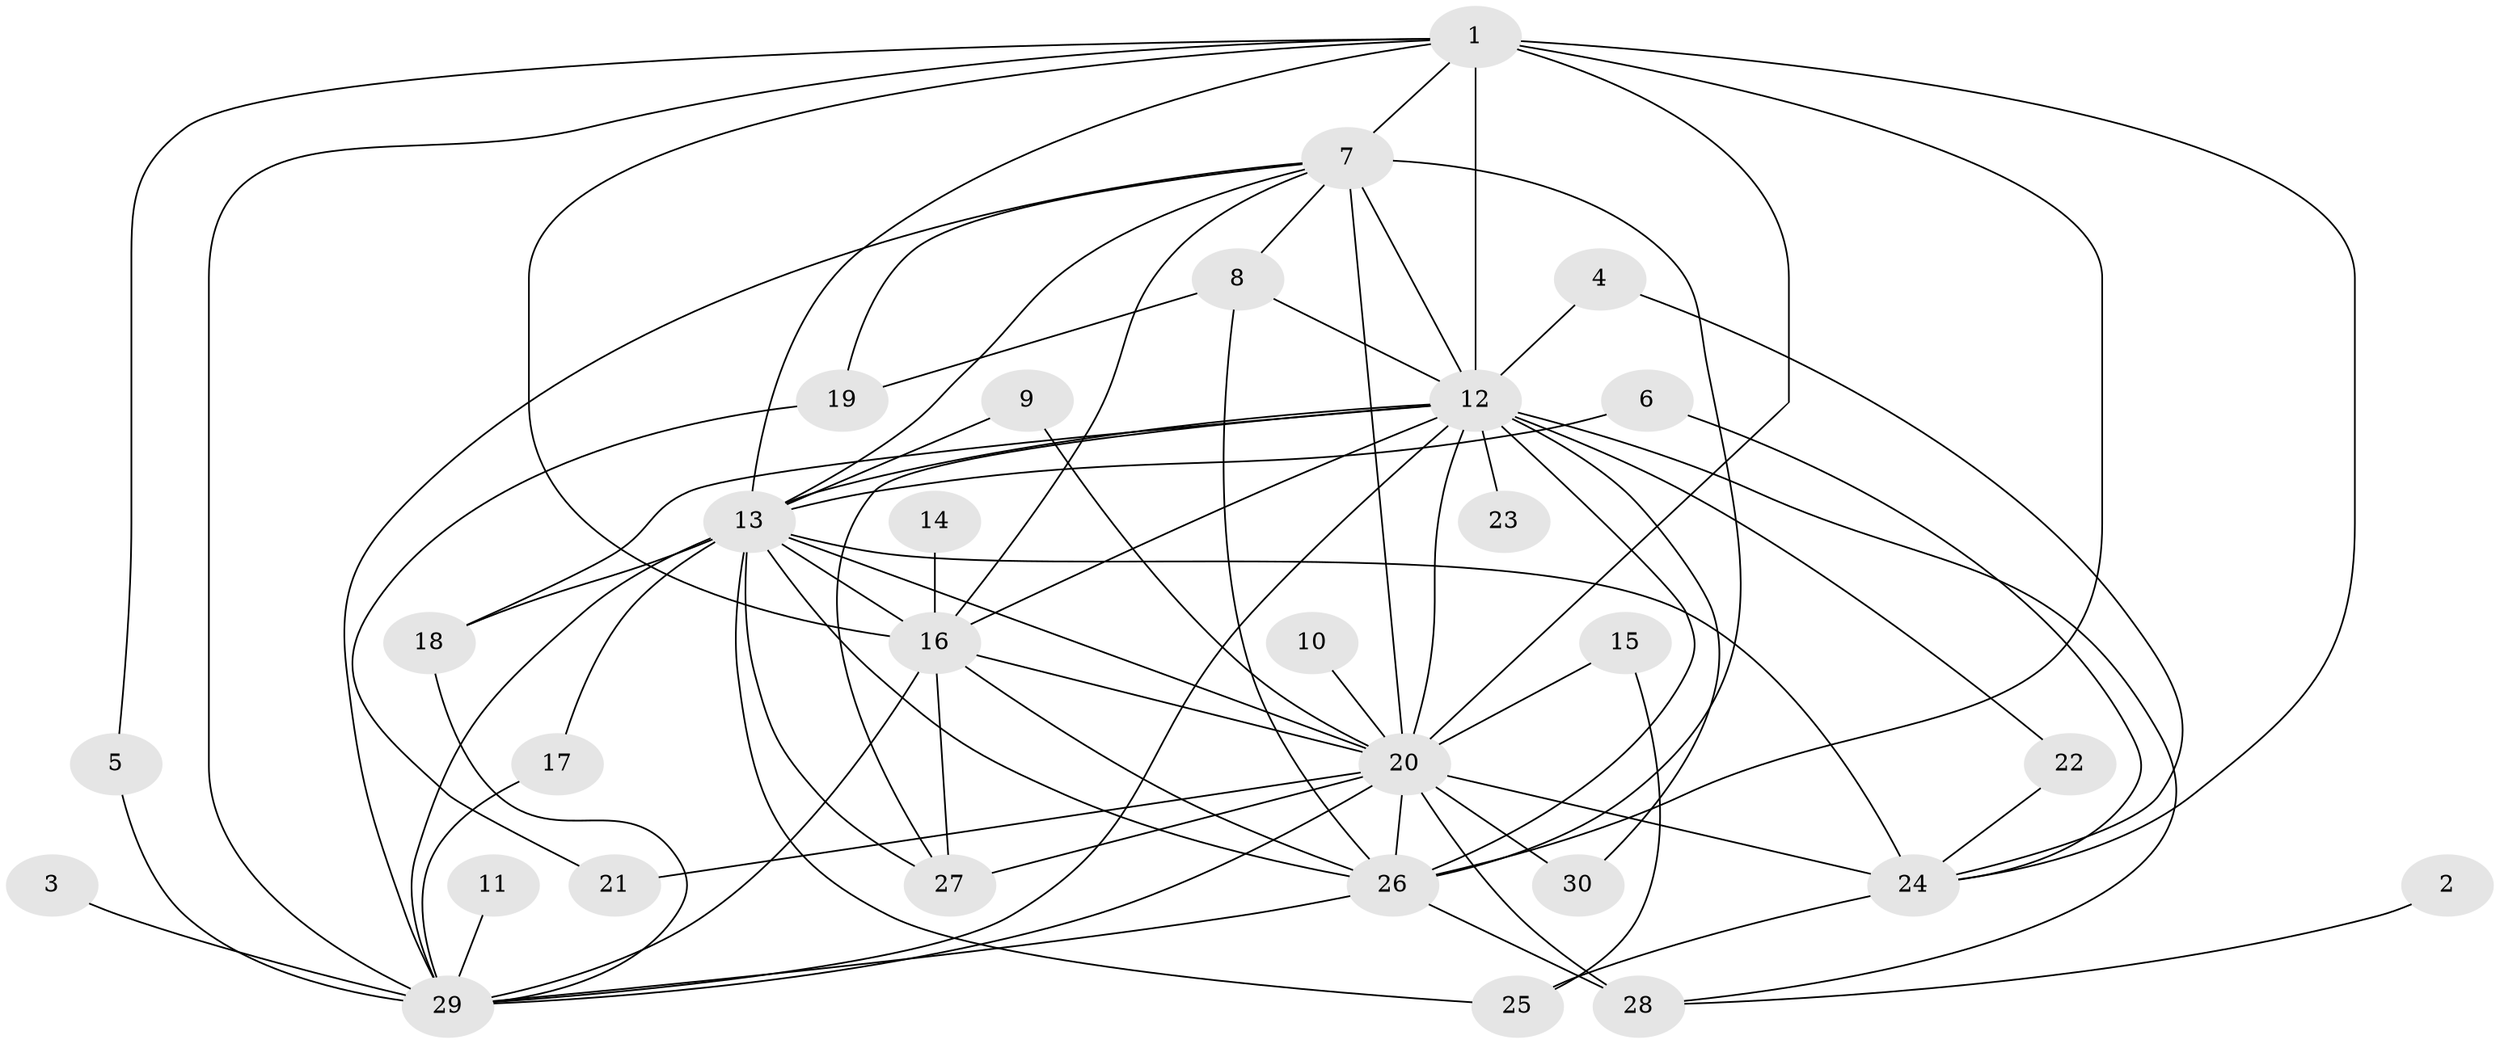 // original degree distribution, {12: 0.016666666666666666, 13: 0.05, 14: 0.016666666666666666, 18: 0.03333333333333333, 17: 0.016666666666666666, 22: 0.016666666666666666, 25: 0.016666666666666666, 6: 0.016666666666666666, 3: 0.15, 2: 0.6, 4: 0.05, 8: 0.016666666666666666}
// Generated by graph-tools (version 1.1) at 2025/01/03/09/25 03:01:19]
// undirected, 30 vertices, 72 edges
graph export_dot {
graph [start="1"]
  node [color=gray90,style=filled];
  1;
  2;
  3;
  4;
  5;
  6;
  7;
  8;
  9;
  10;
  11;
  12;
  13;
  14;
  15;
  16;
  17;
  18;
  19;
  20;
  21;
  22;
  23;
  24;
  25;
  26;
  27;
  28;
  29;
  30;
  1 -- 5 [weight=1.0];
  1 -- 7 [weight=2.0];
  1 -- 12 [weight=5.0];
  1 -- 13 [weight=3.0];
  1 -- 16 [weight=2.0];
  1 -- 20 [weight=5.0];
  1 -- 24 [weight=1.0];
  1 -- 26 [weight=2.0];
  1 -- 29 [weight=3.0];
  2 -- 28 [weight=1.0];
  3 -- 29 [weight=1.0];
  4 -- 12 [weight=1.0];
  4 -- 24 [weight=1.0];
  5 -- 29 [weight=1.0];
  6 -- 13 [weight=1.0];
  6 -- 24 [weight=1.0];
  7 -- 8 [weight=1.0];
  7 -- 12 [weight=1.0];
  7 -- 13 [weight=1.0];
  7 -- 16 [weight=1.0];
  7 -- 19 [weight=1.0];
  7 -- 20 [weight=3.0];
  7 -- 26 [weight=2.0];
  7 -- 29 [weight=1.0];
  8 -- 12 [weight=1.0];
  8 -- 19 [weight=1.0];
  8 -- 26 [weight=1.0];
  9 -- 13 [weight=1.0];
  9 -- 20 [weight=1.0];
  10 -- 20 [weight=1.0];
  11 -- 29 [weight=1.0];
  12 -- 13 [weight=1.0];
  12 -- 16 [weight=1.0];
  12 -- 18 [weight=2.0];
  12 -- 20 [weight=2.0];
  12 -- 22 [weight=1.0];
  12 -- 23 [weight=1.0];
  12 -- 26 [weight=2.0];
  12 -- 27 [weight=1.0];
  12 -- 28 [weight=1.0];
  12 -- 29 [weight=1.0];
  12 -- 30 [weight=1.0];
  13 -- 16 [weight=1.0];
  13 -- 17 [weight=1.0];
  13 -- 18 [weight=1.0];
  13 -- 20 [weight=3.0];
  13 -- 24 [weight=1.0];
  13 -- 25 [weight=1.0];
  13 -- 26 [weight=1.0];
  13 -- 27 [weight=1.0];
  13 -- 29 [weight=1.0];
  14 -- 16 [weight=1.0];
  15 -- 20 [weight=2.0];
  15 -- 25 [weight=1.0];
  16 -- 20 [weight=3.0];
  16 -- 26 [weight=1.0];
  16 -- 27 [weight=1.0];
  16 -- 29 [weight=1.0];
  17 -- 29 [weight=1.0];
  18 -- 29 [weight=1.0];
  19 -- 21 [weight=1.0];
  20 -- 21 [weight=1.0];
  20 -- 24 [weight=3.0];
  20 -- 26 [weight=2.0];
  20 -- 27 [weight=1.0];
  20 -- 28 [weight=2.0];
  20 -- 29 [weight=3.0];
  20 -- 30 [weight=1.0];
  22 -- 24 [weight=1.0];
  24 -- 25 [weight=1.0];
  26 -- 28 [weight=1.0];
  26 -- 29 [weight=1.0];
}
